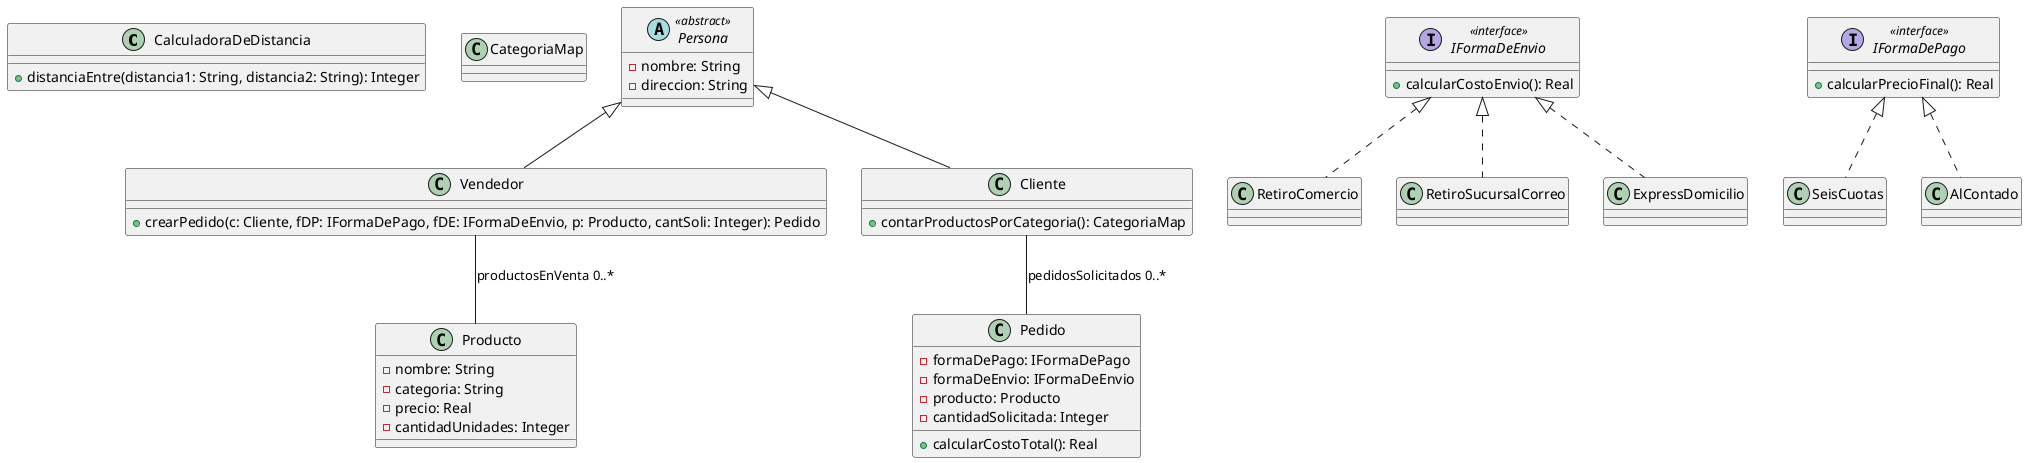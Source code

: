 @startuml

class CalculadoraDeDistancia {
+distanciaEntre(distancia1: String, distancia2: String): Integer
}

class CategoriaMap {}

class Producto {
-nombre: String
-categoria: String
-precio: Real
-cantidadUnidades: Integer
}

class Pedido {
-formaDePago: IFormaDePago
-formaDeEnvio: IFormaDeEnvio
-producto: Producto
-cantidadSolicitada: Integer
+calcularCostoTotal(): Real
}

abstract class Persona <<abstract>> {
-nombre: String
-direccion: String
}

class Vendedor {
+crearPedido(c: Cliente, fDP: IFormaDePago, fDE: IFormaDeEnvio, p: Producto, cantSoli: Integer): Pedido
}

class Cliente {
+contarProductosPorCategoria(): CategoriaMap
}

interface IFormaDeEnvio <<interface>> {
+calcularCostoEnvio(): Real
}

class RetiroComercio {}
class RetiroSucursalCorreo {}
class ExpressDomicilio {}

interface IFormaDePago <<interface>> {
+calcularPrecioFinal(): Real
}

class SeisCuotas {}
class AlContado {}

Persona <|-- Vendedor
Persona <|-- Cliente

Vendedor -- Producto: productosEnVenta 0..*
Cliente -- Pedido: pedidosSolicitados 0..*

IFormaDeEnvio <|.. RetiroComercio
IFormaDeEnvio <|.. RetiroSucursalCorreo
IFormaDeEnvio <|.. ExpressDomicilio

IFormaDePago <|.. SeisCuotas
IFormaDePago <|.. AlContado

@enduml
